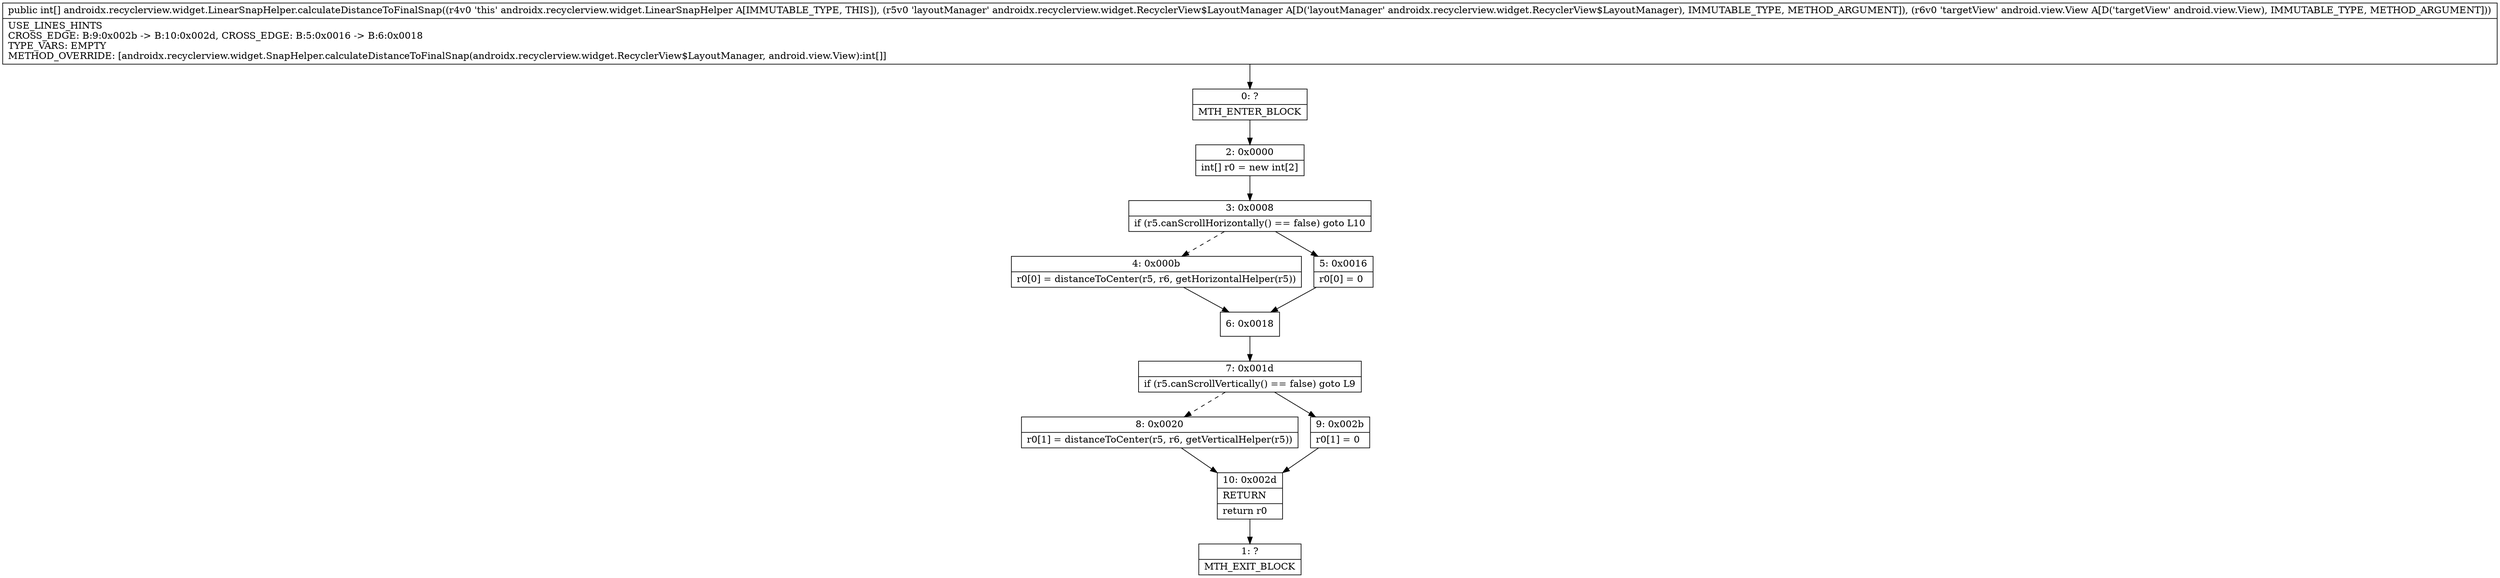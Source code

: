 digraph "CFG forandroidx.recyclerview.widget.LinearSnapHelper.calculateDistanceToFinalSnap(Landroidx\/recyclerview\/widget\/RecyclerView$LayoutManager;Landroid\/view\/View;)[I" {
Node_0 [shape=record,label="{0\:\ ?|MTH_ENTER_BLOCK\l}"];
Node_2 [shape=record,label="{2\:\ 0x0000|int[] r0 = new int[2]\l}"];
Node_3 [shape=record,label="{3\:\ 0x0008|if (r5.canScrollHorizontally() == false) goto L10\l}"];
Node_4 [shape=record,label="{4\:\ 0x000b|r0[0] = distanceToCenter(r5, r6, getHorizontalHelper(r5))\l}"];
Node_6 [shape=record,label="{6\:\ 0x0018}"];
Node_7 [shape=record,label="{7\:\ 0x001d|if (r5.canScrollVertically() == false) goto L9\l}"];
Node_8 [shape=record,label="{8\:\ 0x0020|r0[1] = distanceToCenter(r5, r6, getVerticalHelper(r5))\l}"];
Node_10 [shape=record,label="{10\:\ 0x002d|RETURN\l|return r0\l}"];
Node_1 [shape=record,label="{1\:\ ?|MTH_EXIT_BLOCK\l}"];
Node_9 [shape=record,label="{9\:\ 0x002b|r0[1] = 0\l}"];
Node_5 [shape=record,label="{5\:\ 0x0016|r0[0] = 0\l}"];
MethodNode[shape=record,label="{public int[] androidx.recyclerview.widget.LinearSnapHelper.calculateDistanceToFinalSnap((r4v0 'this' androidx.recyclerview.widget.LinearSnapHelper A[IMMUTABLE_TYPE, THIS]), (r5v0 'layoutManager' androidx.recyclerview.widget.RecyclerView$LayoutManager A[D('layoutManager' androidx.recyclerview.widget.RecyclerView$LayoutManager), IMMUTABLE_TYPE, METHOD_ARGUMENT]), (r6v0 'targetView' android.view.View A[D('targetView' android.view.View), IMMUTABLE_TYPE, METHOD_ARGUMENT]))  | USE_LINES_HINTS\lCROSS_EDGE: B:9:0x002b \-\> B:10:0x002d, CROSS_EDGE: B:5:0x0016 \-\> B:6:0x0018\lTYPE_VARS: EMPTY\lMETHOD_OVERRIDE: [androidx.recyclerview.widget.SnapHelper.calculateDistanceToFinalSnap(androidx.recyclerview.widget.RecyclerView$LayoutManager, android.view.View):int[]]\l}"];
MethodNode -> Node_0;Node_0 -> Node_2;
Node_2 -> Node_3;
Node_3 -> Node_4[style=dashed];
Node_3 -> Node_5;
Node_4 -> Node_6;
Node_6 -> Node_7;
Node_7 -> Node_8[style=dashed];
Node_7 -> Node_9;
Node_8 -> Node_10;
Node_10 -> Node_1;
Node_9 -> Node_10;
Node_5 -> Node_6;
}

